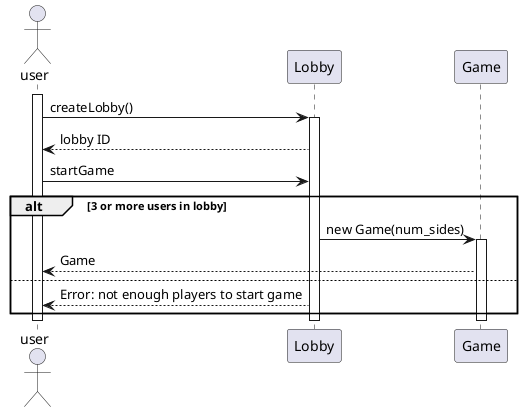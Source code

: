 @startuml
actor user

participant Lobby as L
participant Game as G
activate user

        user -> L: createLobby()
        activate L
                L --> user: lobby ID
                user -> L: startGame
                alt 3 or more users in lobby
                        L -> G : new Game(num_sides)
                        activate G
                        G --> user: Game
                        else
                                L --> user: Error: not enough players to start game
                                end
        deactivate L
                deactivate G
deactivate user
@enduml
